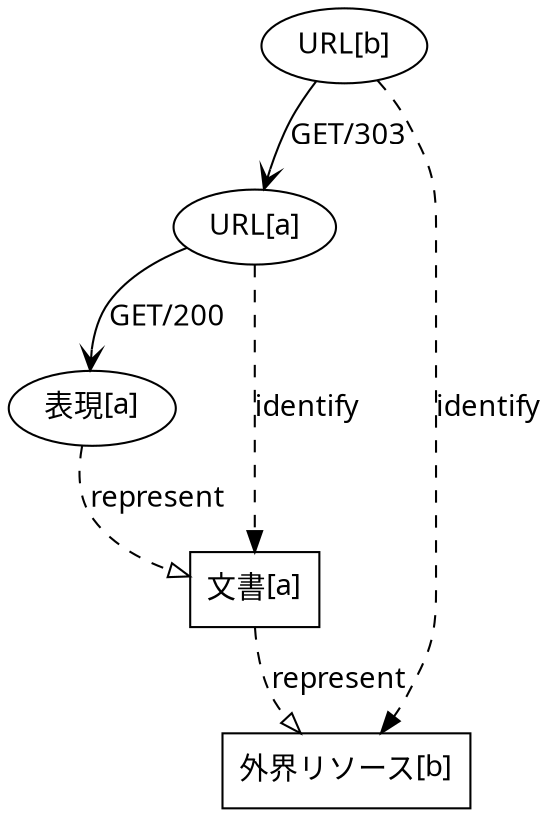 digraph HTTPStatus {

  graph [fontname="Yu Gothic"]
  node [fontname="Yu Gothic"]
  edge [fontname="Yu Gothic", arrowhead=vee]

  {
    "URL[a]" [shape=ellipse]
    "表現[a]" [shape=ellipse]
    "文書[a]" [shape=box]

    "URL[b]" [shape=ellipse]
    "外界リソース[b]" [shape=box]
  }

  "URL[a]" -> "文書[a]" [label=identify, arrowhead=normal, style=dashed]
  "表現[a]" -> "文書[a]" [label=represent, arrowhead=onormal, style=dashed]
  "URL[a]" -> "表現[a]" [label="GET/200"]

  "URL[b]" -> "外界リソース[b]" [label=identify, arrowhead=normal, style=dashed]
  "URL[b]" -> "URL[a]" [label="GET/303"]
  "文書[a]" -> "外界リソース[b]" [label=represent, arrowhead=onormal, style=dashed]

}